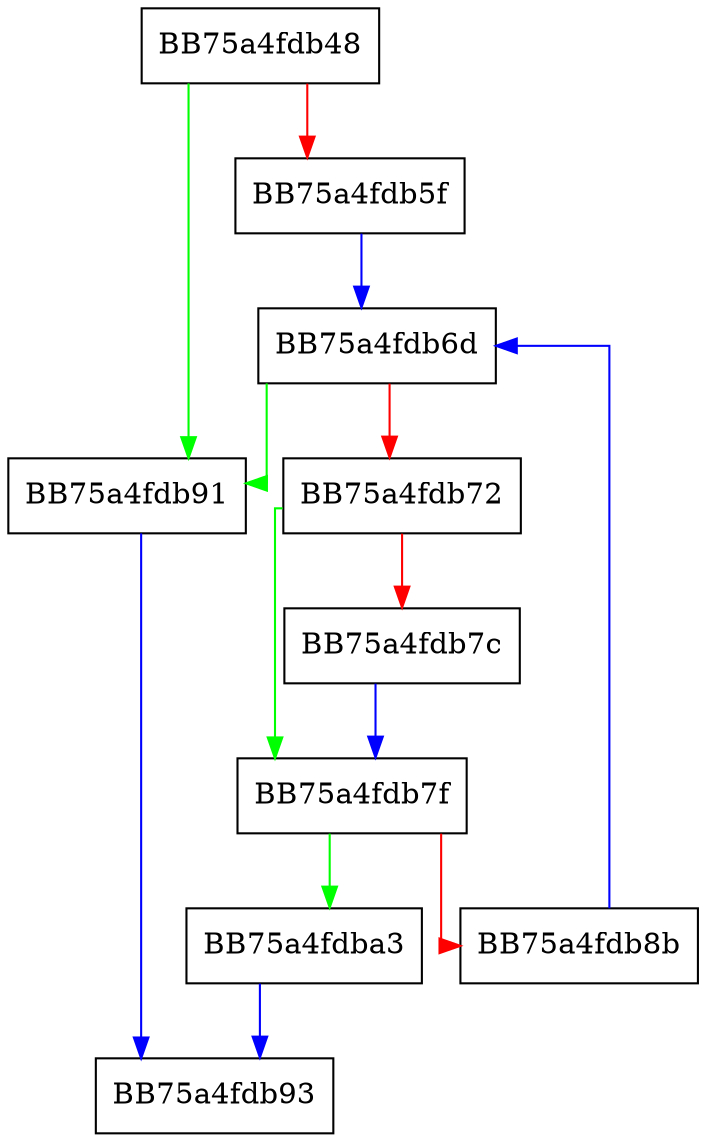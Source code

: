 digraph IsDlpProcessExcluded {
  node [shape="box"];
  graph [splines=ortho];
  BB75a4fdb48 -> BB75a4fdb91 [color="green"];
  BB75a4fdb48 -> BB75a4fdb5f [color="red"];
  BB75a4fdb5f -> BB75a4fdb6d [color="blue"];
  BB75a4fdb6d -> BB75a4fdb91 [color="green"];
  BB75a4fdb6d -> BB75a4fdb72 [color="red"];
  BB75a4fdb72 -> BB75a4fdb7f [color="green"];
  BB75a4fdb72 -> BB75a4fdb7c [color="red"];
  BB75a4fdb7c -> BB75a4fdb7f [color="blue"];
  BB75a4fdb7f -> BB75a4fdba3 [color="green"];
  BB75a4fdb7f -> BB75a4fdb8b [color="red"];
  BB75a4fdb8b -> BB75a4fdb6d [color="blue"];
  BB75a4fdb91 -> BB75a4fdb93 [color="blue"];
  BB75a4fdba3 -> BB75a4fdb93 [color="blue"];
}